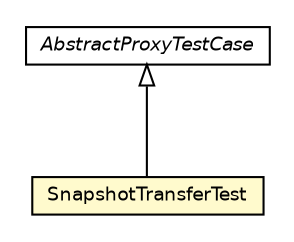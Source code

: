 #!/usr/local/bin/dot
#
# Class diagram 
# Generated by UmlGraph version 4.6 (http://www.spinellis.gr/sw/umlgraph)
#

digraph G {
	edge [fontname="Helvetica",fontsize=10,labelfontname="Helvetica",labelfontsize=10];
	node [fontname="Helvetica",fontsize=10,shape=plaintext];
	// org.apache.maven.archiva.proxy.SnapshotTransferTest
	c42364 [label=<<table border="0" cellborder="1" cellspacing="0" cellpadding="2" port="p" bgcolor="lemonChiffon" href="./SnapshotTransferTest.html">
		<tr><td><table border="0" cellspacing="0" cellpadding="1">
			<tr><td> SnapshotTransferTest </td></tr>
		</table></td></tr>
		</table>>, fontname="Helvetica", fontcolor="black", fontsize=9.0];
	// org.apache.maven.archiva.proxy.AbstractProxyTestCase
	c42373 [label=<<table border="0" cellborder="1" cellspacing="0" cellpadding="2" port="p" href="./AbstractProxyTestCase.html">
		<tr><td><table border="0" cellspacing="0" cellpadding="1">
			<tr><td><font face="Helvetica-Oblique"> AbstractProxyTestCase </font></td></tr>
		</table></td></tr>
		</table>>, fontname="Helvetica", fontcolor="black", fontsize=9.0];
	//org.apache.maven.archiva.proxy.SnapshotTransferTest extends org.apache.maven.archiva.proxy.AbstractProxyTestCase
	c42373:p -> c42364:p [dir=back,arrowtail=empty];
}

